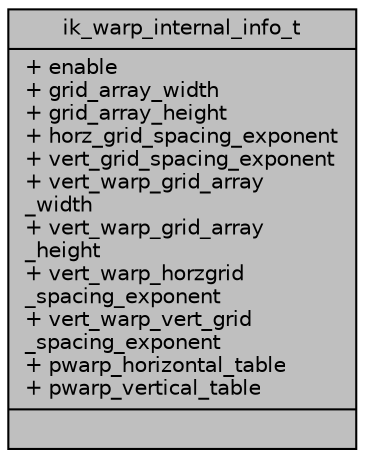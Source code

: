 digraph "ik_warp_internal_info_t"
{
 // INTERACTIVE_SVG=YES
 // LATEX_PDF_SIZE
  bgcolor="transparent";
  edge [fontname="Helvetica",fontsize="10",labelfontname="Helvetica",labelfontsize="10"];
  node [fontname="Helvetica",fontsize="10",shape=record];
  Node1 [label="{ik_warp_internal_info_t\n|+ enable\l+ grid_array_width\l+ grid_array_height\l+ horz_grid_spacing_exponent\l+ vert_grid_spacing_exponent\l+ vert_warp_grid_array\l_width\l+ vert_warp_grid_array\l_height\l+ vert_warp_horzgrid\l_spacing_exponent\l+ vert_warp_vert_grid\l_spacing_exponent\l+ pwarp_horizontal_table\l+ pwarp_vertical_table\l|}",height=0.2,width=0.4,color="black", fillcolor="grey75", style="filled", fontcolor="black",tooltip=" "];
}
